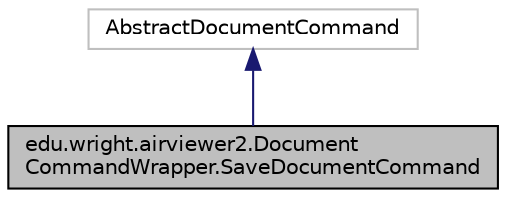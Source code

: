 digraph "edu.wright.airviewer2.DocumentCommandWrapper.SaveDocumentCommand"
{
 // LATEX_PDF_SIZE
  edge [fontname="Helvetica",fontsize="10",labelfontname="Helvetica",labelfontsize="10"];
  node [fontname="Helvetica",fontsize="10",shape=record];
  Node0 [label="edu.wright.airviewer2.Document\lCommandWrapper.SaveDocumentCommand",height=0.2,width=0.4,color="black", fillcolor="grey75", style="filled", fontcolor="black",tooltip=" "];
  Node1 -> Node0 [dir="back",color="midnightblue",fontsize="10",style="solid",fontname="Helvetica"];
  Node1 [label="AbstractDocumentCommand",height=0.2,width=0.4,color="grey75", fillcolor="white", style="filled",tooltip=" "];
}
